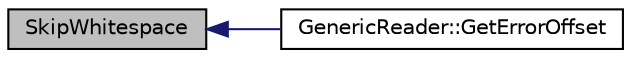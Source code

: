 digraph "SkipWhitespace"
{
  edge [fontname="Helvetica",fontsize="10",labelfontname="Helvetica",labelfontsize="10"];
  node [fontname="Helvetica",fontsize="10",shape=record];
  rankdir="LR";
  Node1 [label="SkipWhitespace",height=0.2,width=0.4,color="black", fillcolor="grey75", style="filled", fontcolor="black"];
  Node1 -> Node2 [dir="back",color="midnightblue",fontsize="10",style="solid",fontname="Helvetica"];
  Node2 [label="GenericReader::GetErrorOffset",height=0.2,width=0.4,color="black", fillcolor="white", style="filled",URL="$class_generic_reader.html#ae9008523ccd06d839a57335835cb4091",tooltip="Get the position of last parsing error in input, 0 otherwise. "];
}
